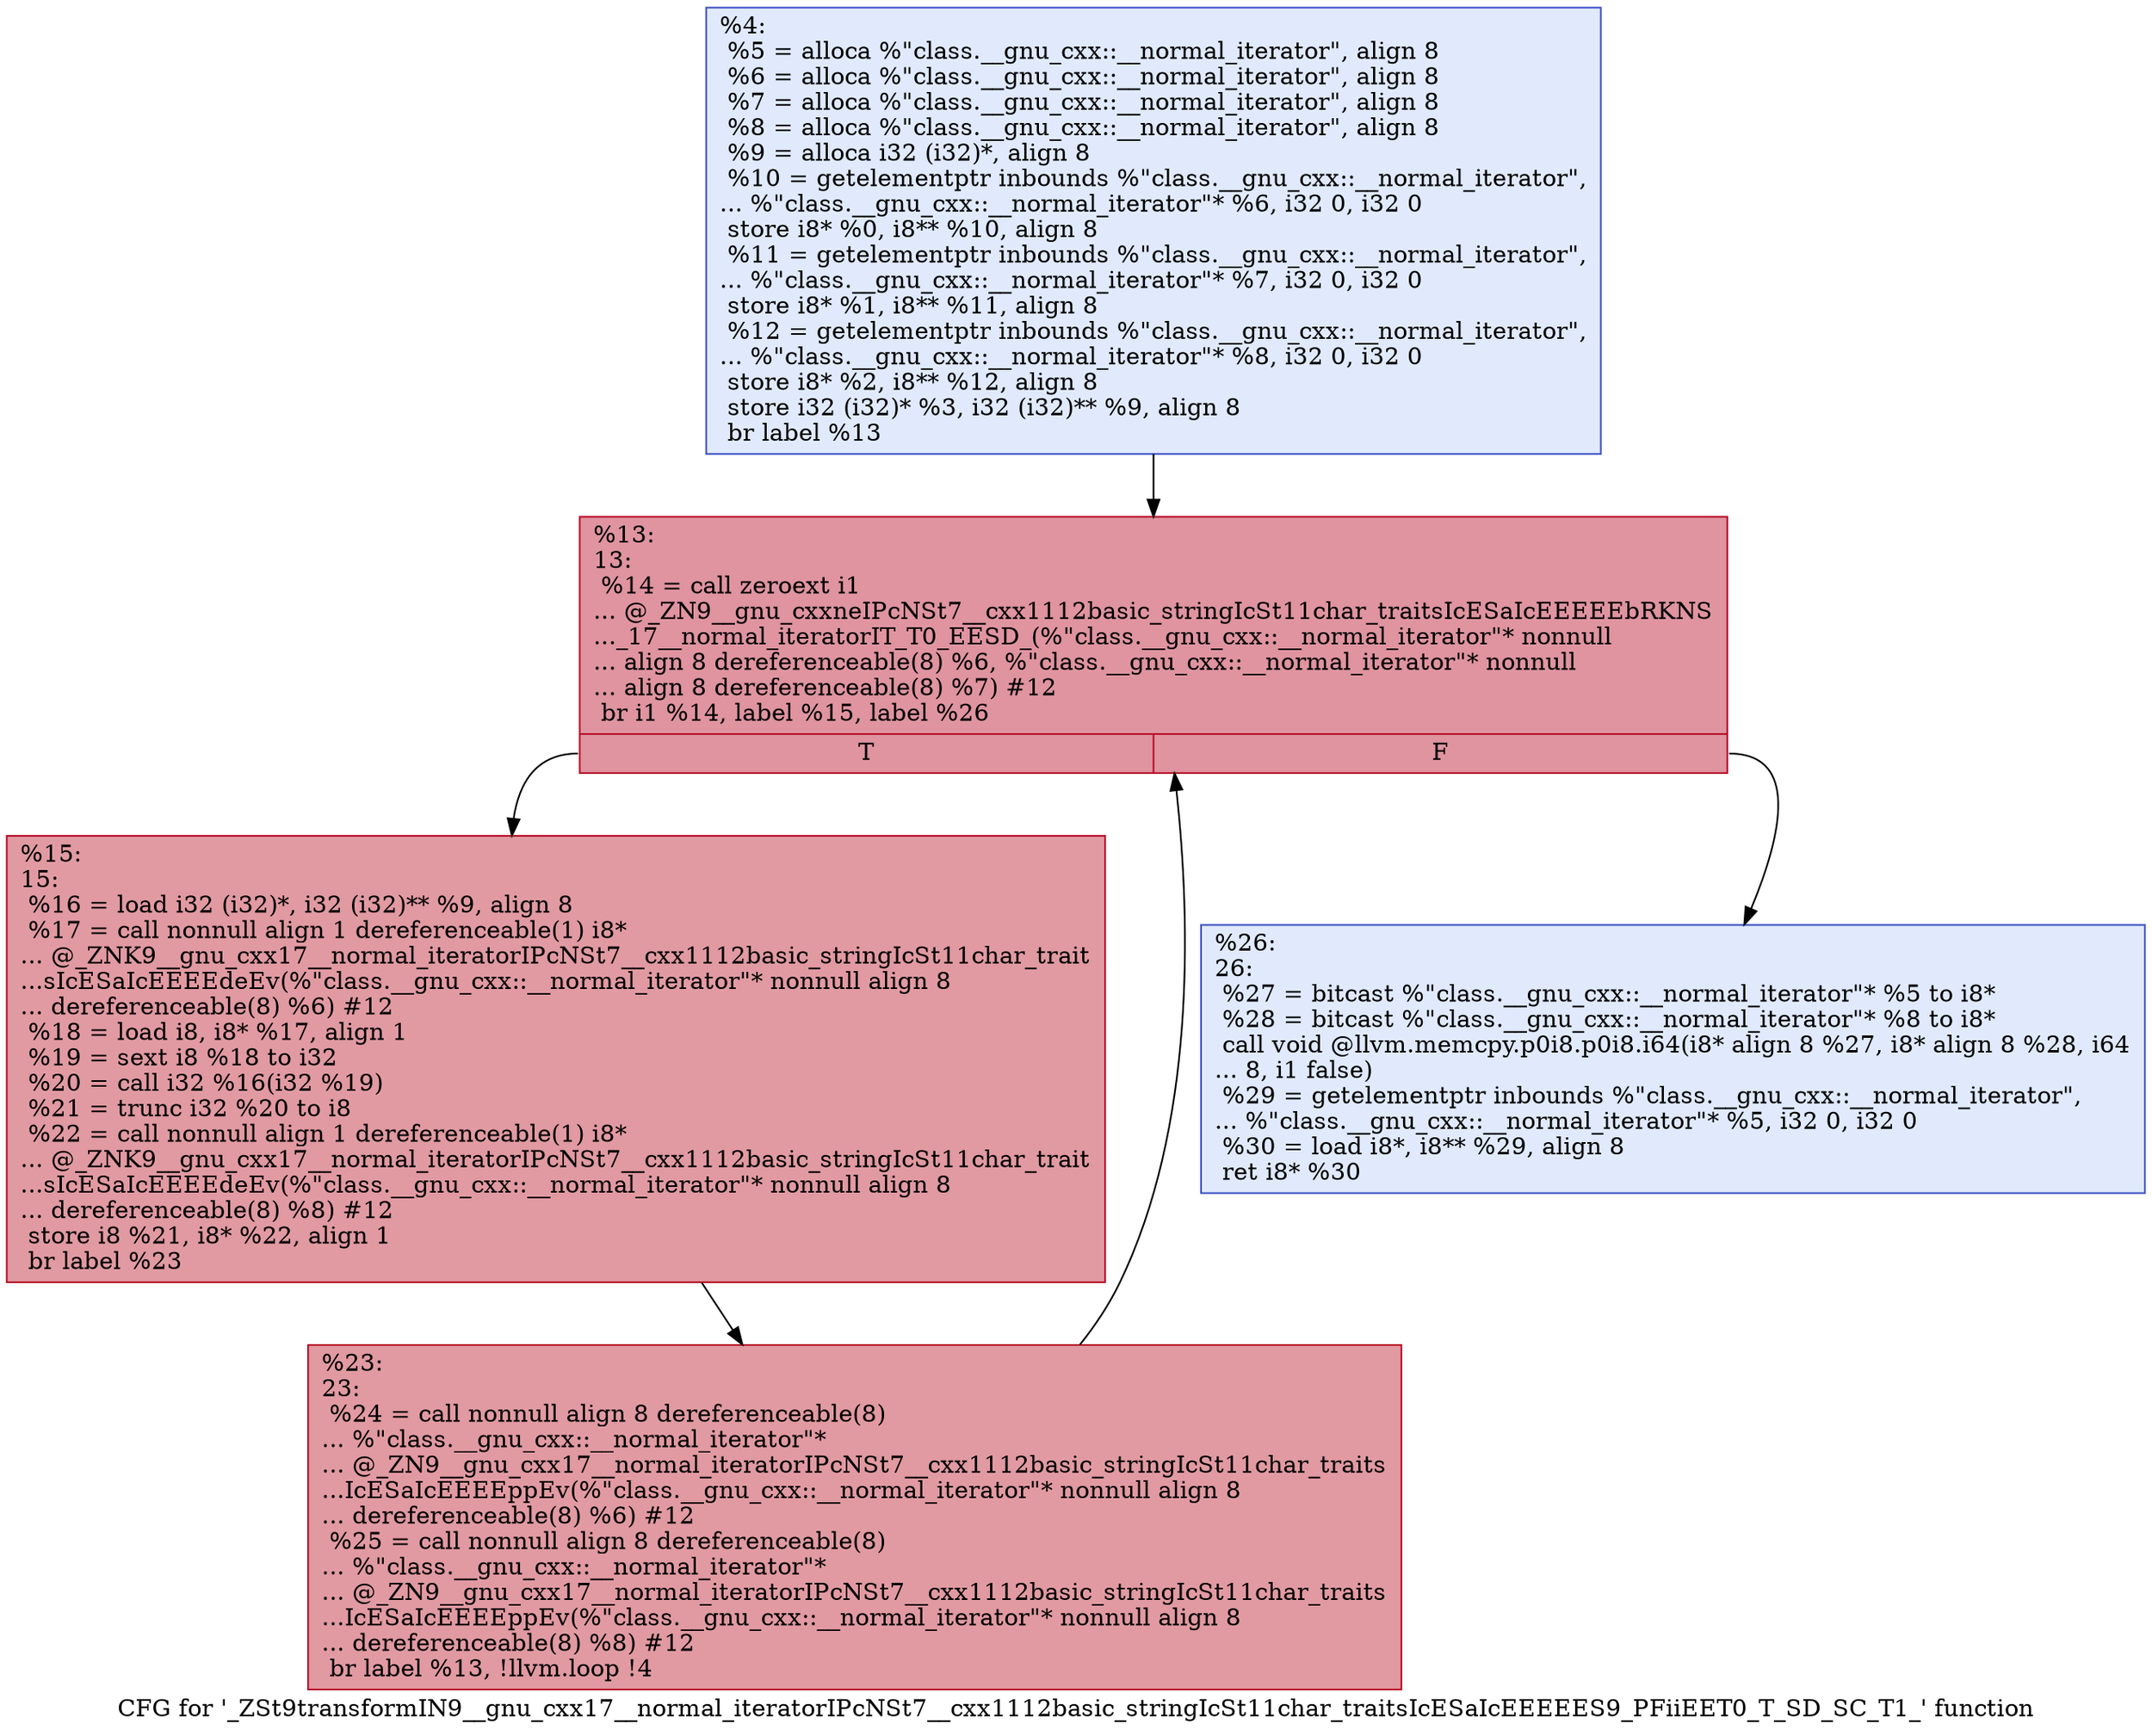 digraph "CFG for '_ZSt9transformIN9__gnu_cxx17__normal_iteratorIPcNSt7__cxx1112basic_stringIcSt11char_traitsIcESaIcEEEEES9_PFiiEET0_T_SD_SC_T1_' function" {
	label="CFG for '_ZSt9transformIN9__gnu_cxx17__normal_iteratorIPcNSt7__cxx1112basic_stringIcSt11char_traitsIcESaIcEEEEES9_PFiiEET0_T_SD_SC_T1_' function";

	Node0x560255cb6980 [shape=record,color="#3d50c3ff", style=filled, fillcolor="#b9d0f970",label="{%4:\l  %5 = alloca %\"class.__gnu_cxx::__normal_iterator\", align 8\l  %6 = alloca %\"class.__gnu_cxx::__normal_iterator\", align 8\l  %7 = alloca %\"class.__gnu_cxx::__normal_iterator\", align 8\l  %8 = alloca %\"class.__gnu_cxx::__normal_iterator\", align 8\l  %9 = alloca i32 (i32)*, align 8\l  %10 = getelementptr inbounds %\"class.__gnu_cxx::__normal_iterator\",\l... %\"class.__gnu_cxx::__normal_iterator\"* %6, i32 0, i32 0\l  store i8* %0, i8** %10, align 8\l  %11 = getelementptr inbounds %\"class.__gnu_cxx::__normal_iterator\",\l... %\"class.__gnu_cxx::__normal_iterator\"* %7, i32 0, i32 0\l  store i8* %1, i8** %11, align 8\l  %12 = getelementptr inbounds %\"class.__gnu_cxx::__normal_iterator\",\l... %\"class.__gnu_cxx::__normal_iterator\"* %8, i32 0, i32 0\l  store i8* %2, i8** %12, align 8\l  store i32 (i32)* %3, i32 (i32)** %9, align 8\l  br label %13\l}"];
	Node0x560255cb6980 -> Node0x560255cb69d0;
	Node0x560255cb69d0 [shape=record,color="#b70d28ff", style=filled, fillcolor="#b70d2870",label="{%13:\l13:                                               \l  %14 = call zeroext i1\l... @_ZN9__gnu_cxxneIPcNSt7__cxx1112basic_stringIcSt11char_traitsIcESaIcEEEEEbRKNS\l..._17__normal_iteratorIT_T0_EESD_(%\"class.__gnu_cxx::__normal_iterator\"* nonnull\l... align 8 dereferenceable(8) %6, %\"class.__gnu_cxx::__normal_iterator\"* nonnull\l... align 8 dereferenceable(8) %7) #12\l  br i1 %14, label %15, label %26\l|{<s0>T|<s1>F}}"];
	Node0x560255cb69d0:s0 -> Node0x560255cb7330;
	Node0x560255cb69d0:s1 -> Node0x560255cb73c0;
	Node0x560255cb7330 [shape=record,color="#b70d28ff", style=filled, fillcolor="#bb1b2c70",label="{%15:\l15:                                               \l  %16 = load i32 (i32)*, i32 (i32)** %9, align 8\l  %17 = call nonnull align 1 dereferenceable(1) i8*\l... @_ZNK9__gnu_cxx17__normal_iteratorIPcNSt7__cxx1112basic_stringIcSt11char_trait\l...sIcESaIcEEEEdeEv(%\"class.__gnu_cxx::__normal_iterator\"* nonnull align 8\l... dereferenceable(8) %6) #12\l  %18 = load i8, i8* %17, align 1\l  %19 = sext i8 %18 to i32\l  %20 = call i32 %16(i32 %19)\l  %21 = trunc i32 %20 to i8\l  %22 = call nonnull align 1 dereferenceable(1) i8*\l... @_ZNK9__gnu_cxx17__normal_iteratorIPcNSt7__cxx1112basic_stringIcSt11char_trait\l...sIcESaIcEEEEdeEv(%\"class.__gnu_cxx::__normal_iterator\"* nonnull align 8\l... dereferenceable(8) %8) #12\l  store i8 %21, i8* %22, align 1\l  br label %23\l}"];
	Node0x560255cb7330 -> Node0x560255cb7bf0;
	Node0x560255cb7bf0 [shape=record,color="#b70d28ff", style=filled, fillcolor="#bb1b2c70",label="{%23:\l23:                                               \l  %24 = call nonnull align 8 dereferenceable(8)\l... %\"class.__gnu_cxx::__normal_iterator\"*\l... @_ZN9__gnu_cxx17__normal_iteratorIPcNSt7__cxx1112basic_stringIcSt11char_traits\l...IcESaIcEEEEppEv(%\"class.__gnu_cxx::__normal_iterator\"* nonnull align 8\l... dereferenceable(8) %6) #12\l  %25 = call nonnull align 8 dereferenceable(8)\l... %\"class.__gnu_cxx::__normal_iterator\"*\l... @_ZN9__gnu_cxx17__normal_iteratorIPcNSt7__cxx1112basic_stringIcSt11char_traits\l...IcESaIcEEEEppEv(%\"class.__gnu_cxx::__normal_iterator\"* nonnull align 8\l... dereferenceable(8) %8) #12\l  br label %13, !llvm.loop !4\l}"];
	Node0x560255cb7bf0 -> Node0x560255cb69d0;
	Node0x560255cb73c0 [shape=record,color="#3d50c3ff", style=filled, fillcolor="#b9d0f970",label="{%26:\l26:                                               \l  %27 = bitcast %\"class.__gnu_cxx::__normal_iterator\"* %5 to i8*\l  %28 = bitcast %\"class.__gnu_cxx::__normal_iterator\"* %8 to i8*\l  call void @llvm.memcpy.p0i8.p0i8.i64(i8* align 8 %27, i8* align 8 %28, i64\l... 8, i1 false)\l  %29 = getelementptr inbounds %\"class.__gnu_cxx::__normal_iterator\",\l... %\"class.__gnu_cxx::__normal_iterator\"* %5, i32 0, i32 0\l  %30 = load i8*, i8** %29, align 8\l  ret i8* %30\l}"];
}
